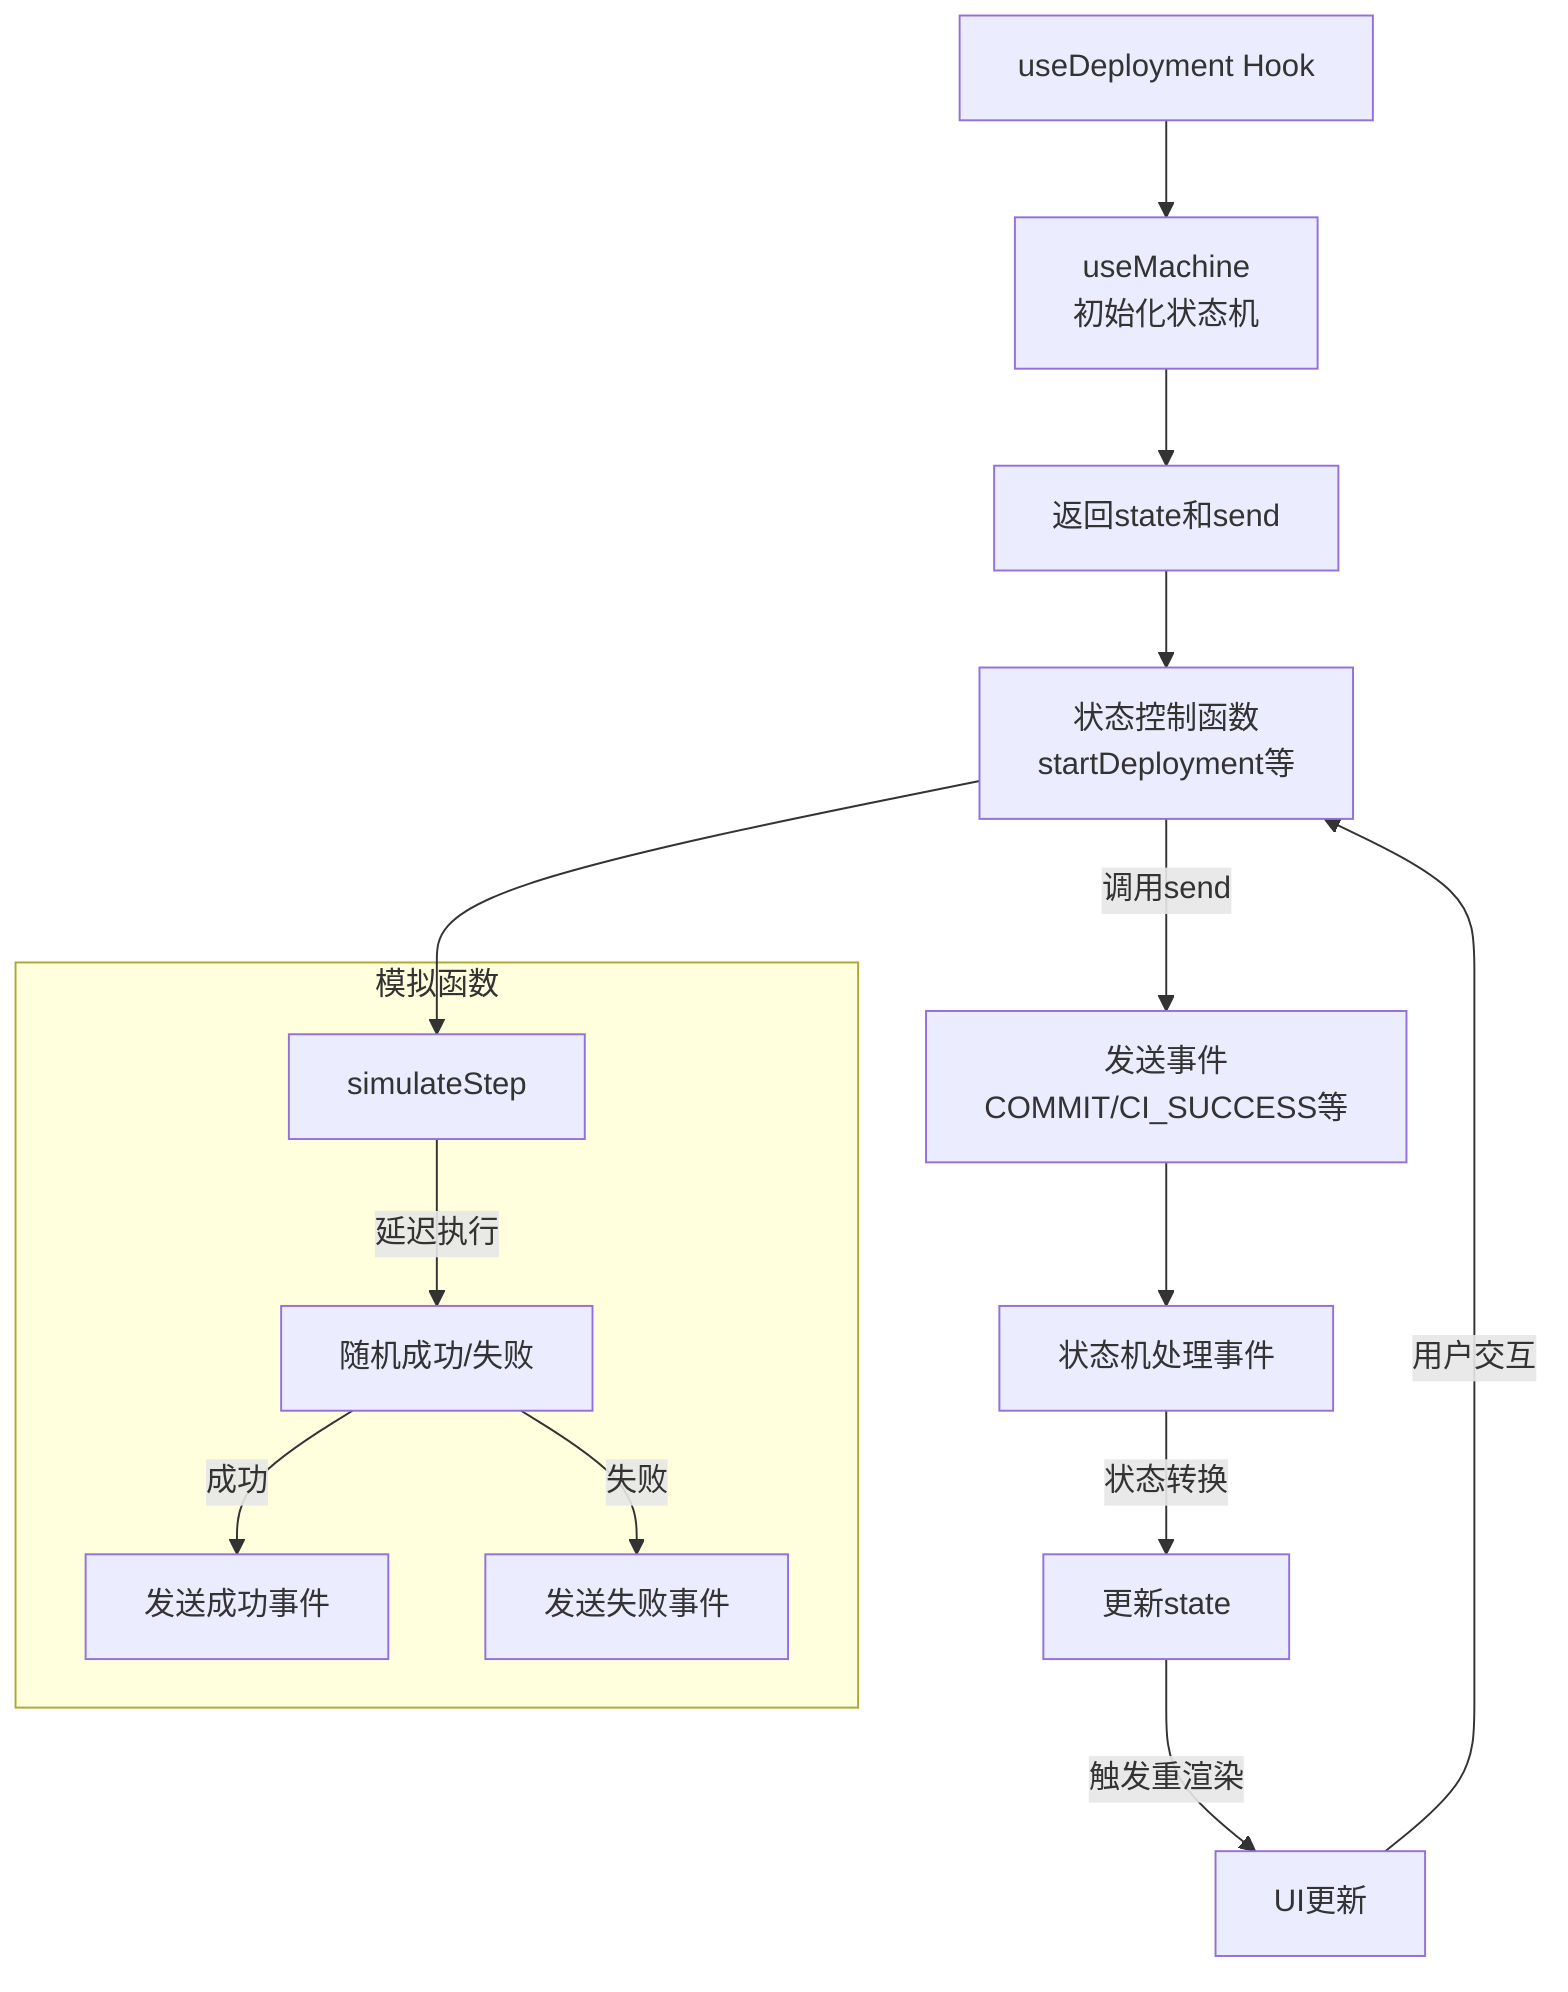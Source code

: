 graph TD
    A[useDeployment Hook] --> B[useMachine<br>初始化状态机]
    
    B --> C[返回state和send]
    
    C --> D[状态控制函数<br>startDeployment等]
    
    D --> |调用send| E[发送事件<br>COMMIT/CI_SUCCESS等]
    
    E --> F[状态机处理事件]
    
    F --> |状态转换| G[更新state]
    
    G --> |触发重渲染| H[UI更新]
    
    H --> |用户交互| D

    subgraph "模拟函数"
        I[simulateStep] --> |延迟执行| J[随机成功/失败]
        J --> |成功| K[发送成功事件]
        J --> |失败| L[发送失败事件]
    end

    D --> I